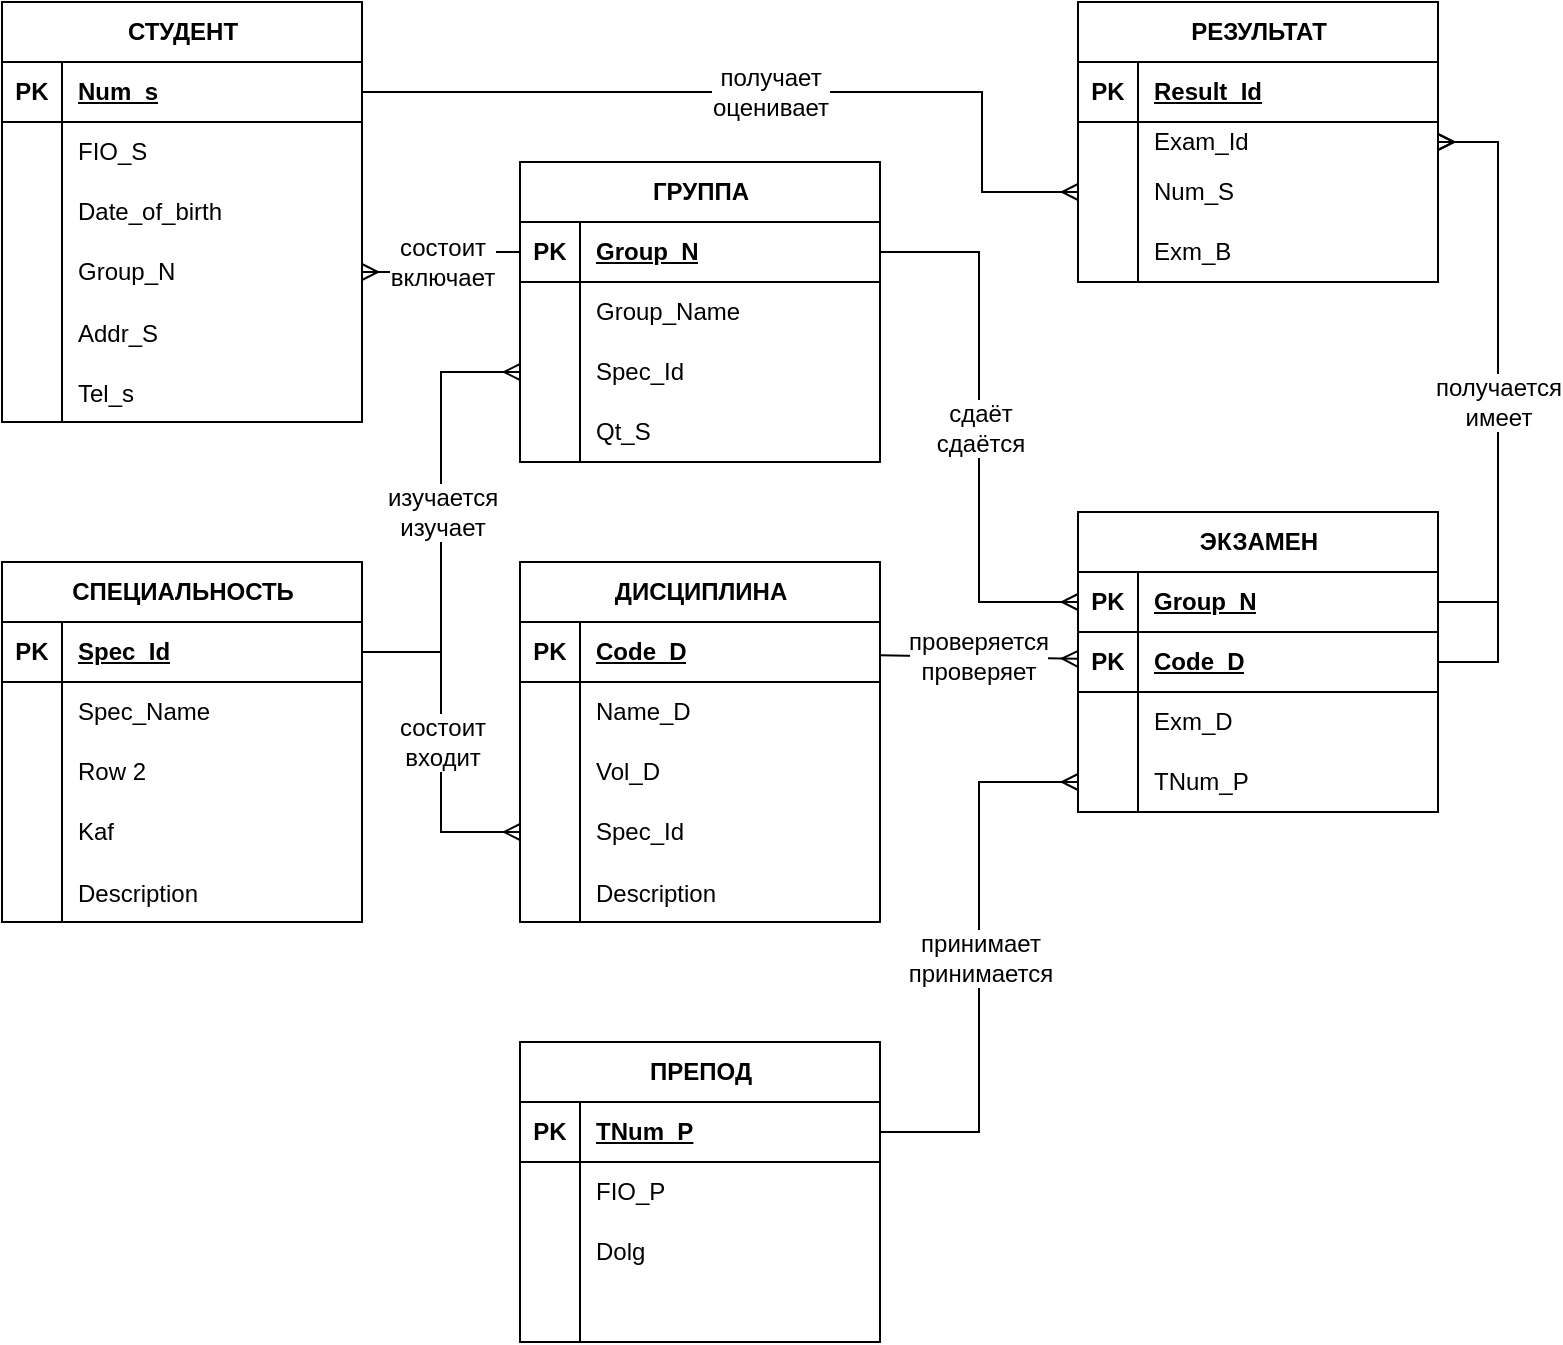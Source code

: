 <mxfile version="24.5.5" type="github">
  <diagram name="Page-1" id="efa7a0a1-bf9b-a30e-e6df-94a7791c09e9">
    <mxGraphModel dx="2074" dy="1180" grid="1" gridSize="10" guides="1" tooltips="1" connect="1" arrows="1" fold="1" page="1" pageScale="1" pageWidth="826" pageHeight="1169" background="none" math="0" shadow="0">
      <root>
        <mxCell id="0" />
        <mxCell id="1" parent="0" />
        <mxCell id="mvYQksA73W_Vx11U6YvL-114" value="СТУДЕНТ" style="shape=table;startSize=30;container=1;collapsible=1;childLayout=tableLayout;fixedRows=1;rowLines=0;fontStyle=1;align=center;resizeLast=1;html=1;" vertex="1" parent="1">
          <mxGeometry x="40" y="80" width="180" height="210" as="geometry" />
        </mxCell>
        <mxCell id="mvYQksA73W_Vx11U6YvL-115" value="" style="shape=tableRow;horizontal=0;startSize=0;swimlaneHead=0;swimlaneBody=0;fillColor=none;collapsible=0;dropTarget=0;points=[[0,0.5],[1,0.5]];portConstraint=eastwest;top=0;left=0;right=0;bottom=1;" vertex="1" parent="mvYQksA73W_Vx11U6YvL-114">
          <mxGeometry y="30" width="180" height="30" as="geometry" />
        </mxCell>
        <mxCell id="mvYQksA73W_Vx11U6YvL-116" value="PK" style="shape=partialRectangle;connectable=0;fillColor=none;top=0;left=0;bottom=0;right=0;fontStyle=1;overflow=hidden;whiteSpace=wrap;html=1;" vertex="1" parent="mvYQksA73W_Vx11U6YvL-115">
          <mxGeometry width="30" height="30" as="geometry">
            <mxRectangle width="30" height="30" as="alternateBounds" />
          </mxGeometry>
        </mxCell>
        <mxCell id="mvYQksA73W_Vx11U6YvL-117" value="Num_s" style="shape=partialRectangle;connectable=0;fillColor=none;top=0;left=0;bottom=0;right=0;align=left;spacingLeft=6;fontStyle=5;overflow=hidden;whiteSpace=wrap;html=1;" vertex="1" parent="mvYQksA73W_Vx11U6YvL-115">
          <mxGeometry x="30" width="150" height="30" as="geometry">
            <mxRectangle width="150" height="30" as="alternateBounds" />
          </mxGeometry>
        </mxCell>
        <mxCell id="mvYQksA73W_Vx11U6YvL-118" value="" style="shape=tableRow;horizontal=0;startSize=0;swimlaneHead=0;swimlaneBody=0;fillColor=none;collapsible=0;dropTarget=0;points=[[0,0.5],[1,0.5]];portConstraint=eastwest;top=0;left=0;right=0;bottom=0;" vertex="1" parent="mvYQksA73W_Vx11U6YvL-114">
          <mxGeometry y="60" width="180" height="30" as="geometry" />
        </mxCell>
        <mxCell id="mvYQksA73W_Vx11U6YvL-119" value="" style="shape=partialRectangle;connectable=0;fillColor=none;top=0;left=0;bottom=0;right=0;editable=1;overflow=hidden;whiteSpace=wrap;html=1;" vertex="1" parent="mvYQksA73W_Vx11U6YvL-118">
          <mxGeometry width="30" height="30" as="geometry">
            <mxRectangle width="30" height="30" as="alternateBounds" />
          </mxGeometry>
        </mxCell>
        <mxCell id="mvYQksA73W_Vx11U6YvL-120" value="FIO_S" style="shape=partialRectangle;connectable=0;fillColor=none;top=0;left=0;bottom=0;right=0;align=left;spacingLeft=6;overflow=hidden;whiteSpace=wrap;html=1;" vertex="1" parent="mvYQksA73W_Vx11U6YvL-118">
          <mxGeometry x="30" width="150" height="30" as="geometry">
            <mxRectangle width="150" height="30" as="alternateBounds" />
          </mxGeometry>
        </mxCell>
        <mxCell id="mvYQksA73W_Vx11U6YvL-121" value="" style="shape=tableRow;horizontal=0;startSize=0;swimlaneHead=0;swimlaneBody=0;fillColor=none;collapsible=0;dropTarget=0;points=[[0,0.5],[1,0.5]];portConstraint=eastwest;top=0;left=0;right=0;bottom=0;" vertex="1" parent="mvYQksA73W_Vx11U6YvL-114">
          <mxGeometry y="90" width="180" height="30" as="geometry" />
        </mxCell>
        <mxCell id="mvYQksA73W_Vx11U6YvL-122" value="" style="shape=partialRectangle;connectable=0;fillColor=none;top=0;left=0;bottom=0;right=0;editable=1;overflow=hidden;whiteSpace=wrap;html=1;" vertex="1" parent="mvYQksA73W_Vx11U6YvL-121">
          <mxGeometry width="30" height="30" as="geometry">
            <mxRectangle width="30" height="30" as="alternateBounds" />
          </mxGeometry>
        </mxCell>
        <mxCell id="mvYQksA73W_Vx11U6YvL-123" value="Date_of_birth" style="shape=partialRectangle;connectable=0;fillColor=none;top=0;left=0;bottom=0;right=0;align=left;spacingLeft=6;overflow=hidden;whiteSpace=wrap;html=1;" vertex="1" parent="mvYQksA73W_Vx11U6YvL-121">
          <mxGeometry x="30" width="150" height="30" as="geometry">
            <mxRectangle width="150" height="30" as="alternateBounds" />
          </mxGeometry>
        </mxCell>
        <mxCell id="mvYQksA73W_Vx11U6YvL-124" value="" style="shape=tableRow;horizontal=0;startSize=0;swimlaneHead=0;swimlaneBody=0;fillColor=none;collapsible=0;dropTarget=0;points=[[0,0.5],[1,0.5]];portConstraint=eastwest;top=0;left=0;right=0;bottom=0;" vertex="1" parent="mvYQksA73W_Vx11U6YvL-114">
          <mxGeometry y="120" width="180" height="30" as="geometry" />
        </mxCell>
        <mxCell id="mvYQksA73W_Vx11U6YvL-125" value="" style="shape=partialRectangle;connectable=0;fillColor=none;top=0;left=0;bottom=0;right=0;editable=1;overflow=hidden;whiteSpace=wrap;html=1;" vertex="1" parent="mvYQksA73W_Vx11U6YvL-124">
          <mxGeometry width="30" height="30" as="geometry">
            <mxRectangle width="30" height="30" as="alternateBounds" />
          </mxGeometry>
        </mxCell>
        <mxCell id="mvYQksA73W_Vx11U6YvL-126" value="Group_N" style="shape=partialRectangle;connectable=0;fillColor=none;top=0;left=0;bottom=0;right=0;align=left;spacingLeft=6;overflow=hidden;whiteSpace=wrap;html=1;" vertex="1" parent="mvYQksA73W_Vx11U6YvL-124">
          <mxGeometry x="30" width="150" height="30" as="geometry">
            <mxRectangle width="150" height="30" as="alternateBounds" />
          </mxGeometry>
        </mxCell>
        <mxCell id="mvYQksA73W_Vx11U6YvL-129" value="" style="shape=tableRow;horizontal=0;startSize=0;swimlaneHead=0;swimlaneBody=0;fillColor=none;collapsible=0;dropTarget=0;points=[[0,0.5],[1,0.5]];portConstraint=eastwest;top=0;left=0;right=0;bottom=0;" vertex="1" parent="mvYQksA73W_Vx11U6YvL-114">
          <mxGeometry y="150" width="180" height="30" as="geometry" />
        </mxCell>
        <mxCell id="mvYQksA73W_Vx11U6YvL-130" value="" style="shape=partialRectangle;connectable=0;fillColor=none;top=0;left=0;bottom=0;right=0;editable=1;overflow=hidden;" vertex="1" parent="mvYQksA73W_Vx11U6YvL-129">
          <mxGeometry width="30" height="30" as="geometry">
            <mxRectangle width="30" height="30" as="alternateBounds" />
          </mxGeometry>
        </mxCell>
        <mxCell id="mvYQksA73W_Vx11U6YvL-131" value="Addr_S" style="shape=partialRectangle;connectable=0;fillColor=none;top=0;left=0;bottom=0;right=0;align=left;spacingLeft=6;overflow=hidden;" vertex="1" parent="mvYQksA73W_Vx11U6YvL-129">
          <mxGeometry x="30" width="150" height="30" as="geometry">
            <mxRectangle width="150" height="30" as="alternateBounds" />
          </mxGeometry>
        </mxCell>
        <mxCell id="mvYQksA73W_Vx11U6YvL-133" value="" style="shape=tableRow;horizontal=0;startSize=0;swimlaneHead=0;swimlaneBody=0;fillColor=none;collapsible=0;dropTarget=0;points=[[0,0.5],[1,0.5]];portConstraint=eastwest;top=0;left=0;right=0;bottom=0;" vertex="1" parent="mvYQksA73W_Vx11U6YvL-114">
          <mxGeometry y="180" width="180" height="30" as="geometry" />
        </mxCell>
        <mxCell id="mvYQksA73W_Vx11U6YvL-134" value="" style="shape=partialRectangle;connectable=0;fillColor=none;top=0;left=0;bottom=0;right=0;editable=1;overflow=hidden;" vertex="1" parent="mvYQksA73W_Vx11U6YvL-133">
          <mxGeometry width="30" height="30" as="geometry">
            <mxRectangle width="30" height="30" as="alternateBounds" />
          </mxGeometry>
        </mxCell>
        <mxCell id="mvYQksA73W_Vx11U6YvL-135" value="Tel_s" style="shape=partialRectangle;connectable=0;fillColor=none;top=0;left=0;bottom=0;right=0;align=left;spacingLeft=6;overflow=hidden;" vertex="1" parent="mvYQksA73W_Vx11U6YvL-133">
          <mxGeometry x="30" width="150" height="30" as="geometry">
            <mxRectangle width="150" height="30" as="alternateBounds" />
          </mxGeometry>
        </mxCell>
        <mxCell id="mvYQksA73W_Vx11U6YvL-137" value="ГРУППА" style="shape=table;startSize=30;container=1;collapsible=1;childLayout=tableLayout;fixedRows=1;rowLines=0;fontStyle=1;align=center;resizeLast=1;html=1;" vertex="1" parent="1">
          <mxGeometry x="299" y="160" width="180" height="150" as="geometry" />
        </mxCell>
        <mxCell id="mvYQksA73W_Vx11U6YvL-138" value="" style="shape=tableRow;horizontal=0;startSize=0;swimlaneHead=0;swimlaneBody=0;fillColor=none;collapsible=0;dropTarget=0;points=[[0,0.5],[1,0.5]];portConstraint=eastwest;top=0;left=0;right=0;bottom=1;" vertex="1" parent="mvYQksA73W_Vx11U6YvL-137">
          <mxGeometry y="30" width="180" height="30" as="geometry" />
        </mxCell>
        <mxCell id="mvYQksA73W_Vx11U6YvL-139" value="PK" style="shape=partialRectangle;connectable=0;fillColor=none;top=0;left=0;bottom=0;right=0;fontStyle=1;overflow=hidden;whiteSpace=wrap;html=1;" vertex="1" parent="mvYQksA73W_Vx11U6YvL-138">
          <mxGeometry width="30" height="30" as="geometry">
            <mxRectangle width="30" height="30" as="alternateBounds" />
          </mxGeometry>
        </mxCell>
        <mxCell id="mvYQksA73W_Vx11U6YvL-140" value="Group_N" style="shape=partialRectangle;connectable=0;fillColor=none;top=0;left=0;bottom=0;right=0;align=left;spacingLeft=6;fontStyle=5;overflow=hidden;whiteSpace=wrap;html=1;" vertex="1" parent="mvYQksA73W_Vx11U6YvL-138">
          <mxGeometry x="30" width="150" height="30" as="geometry">
            <mxRectangle width="150" height="30" as="alternateBounds" />
          </mxGeometry>
        </mxCell>
        <mxCell id="mvYQksA73W_Vx11U6YvL-141" value="" style="shape=tableRow;horizontal=0;startSize=0;swimlaneHead=0;swimlaneBody=0;fillColor=none;collapsible=0;dropTarget=0;points=[[0,0.5],[1,0.5]];portConstraint=eastwest;top=0;left=0;right=0;bottom=0;" vertex="1" parent="mvYQksA73W_Vx11U6YvL-137">
          <mxGeometry y="60" width="180" height="30" as="geometry" />
        </mxCell>
        <mxCell id="mvYQksA73W_Vx11U6YvL-142" value="" style="shape=partialRectangle;connectable=0;fillColor=none;top=0;left=0;bottom=0;right=0;editable=1;overflow=hidden;whiteSpace=wrap;html=1;" vertex="1" parent="mvYQksA73W_Vx11U6YvL-141">
          <mxGeometry width="30" height="30" as="geometry">
            <mxRectangle width="30" height="30" as="alternateBounds" />
          </mxGeometry>
        </mxCell>
        <mxCell id="mvYQksA73W_Vx11U6YvL-143" value="Group_Name" style="shape=partialRectangle;connectable=0;fillColor=none;top=0;left=0;bottom=0;right=0;align=left;spacingLeft=6;overflow=hidden;whiteSpace=wrap;html=1;" vertex="1" parent="mvYQksA73W_Vx11U6YvL-141">
          <mxGeometry x="30" width="150" height="30" as="geometry">
            <mxRectangle width="150" height="30" as="alternateBounds" />
          </mxGeometry>
        </mxCell>
        <mxCell id="mvYQksA73W_Vx11U6YvL-144" value="" style="shape=tableRow;horizontal=0;startSize=0;swimlaneHead=0;swimlaneBody=0;fillColor=none;collapsible=0;dropTarget=0;points=[[0,0.5],[1,0.5]];portConstraint=eastwest;top=0;left=0;right=0;bottom=0;" vertex="1" parent="mvYQksA73W_Vx11U6YvL-137">
          <mxGeometry y="90" width="180" height="30" as="geometry" />
        </mxCell>
        <mxCell id="mvYQksA73W_Vx11U6YvL-145" value="" style="shape=partialRectangle;connectable=0;fillColor=none;top=0;left=0;bottom=0;right=0;editable=1;overflow=hidden;whiteSpace=wrap;html=1;" vertex="1" parent="mvYQksA73W_Vx11U6YvL-144">
          <mxGeometry width="30" height="30" as="geometry">
            <mxRectangle width="30" height="30" as="alternateBounds" />
          </mxGeometry>
        </mxCell>
        <mxCell id="mvYQksA73W_Vx11U6YvL-146" value="Spec_Id" style="shape=partialRectangle;connectable=0;fillColor=none;top=0;left=0;bottom=0;right=0;align=left;spacingLeft=6;overflow=hidden;whiteSpace=wrap;html=1;" vertex="1" parent="mvYQksA73W_Vx11U6YvL-144">
          <mxGeometry x="30" width="150" height="30" as="geometry">
            <mxRectangle width="150" height="30" as="alternateBounds" />
          </mxGeometry>
        </mxCell>
        <mxCell id="mvYQksA73W_Vx11U6YvL-147" value="" style="shape=tableRow;horizontal=0;startSize=0;swimlaneHead=0;swimlaneBody=0;fillColor=none;collapsible=0;dropTarget=0;points=[[0,0.5],[1,0.5]];portConstraint=eastwest;top=0;left=0;right=0;bottom=0;" vertex="1" parent="mvYQksA73W_Vx11U6YvL-137">
          <mxGeometry y="120" width="180" height="30" as="geometry" />
        </mxCell>
        <mxCell id="mvYQksA73W_Vx11U6YvL-148" value="" style="shape=partialRectangle;connectable=0;fillColor=none;top=0;left=0;bottom=0;right=0;editable=1;overflow=hidden;whiteSpace=wrap;html=1;" vertex="1" parent="mvYQksA73W_Vx11U6YvL-147">
          <mxGeometry width="30" height="30" as="geometry">
            <mxRectangle width="30" height="30" as="alternateBounds" />
          </mxGeometry>
        </mxCell>
        <mxCell id="mvYQksA73W_Vx11U6YvL-149" value="Qt_S" style="shape=partialRectangle;connectable=0;fillColor=none;top=0;left=0;bottom=0;right=0;align=left;spacingLeft=6;overflow=hidden;whiteSpace=wrap;html=1;" vertex="1" parent="mvYQksA73W_Vx11U6YvL-147">
          <mxGeometry x="30" width="150" height="30" as="geometry">
            <mxRectangle width="150" height="30" as="alternateBounds" />
          </mxGeometry>
        </mxCell>
        <mxCell id="mvYQksA73W_Vx11U6YvL-150" value="состоит&lt;div&gt;включает&lt;/div&gt;" style="edgeStyle=entityRelationEdgeStyle;fontSize=12;html=1;endArrow=ERmany;rounded=0;" edge="1" parent="1" source="mvYQksA73W_Vx11U6YvL-138" target="mvYQksA73W_Vx11U6YvL-124">
          <mxGeometry width="100" height="100" relative="1" as="geometry">
            <mxPoint x="780" y="530" as="sourcePoint" />
            <mxPoint x="880" y="430" as="targetPoint" />
          </mxGeometry>
        </mxCell>
        <mxCell id="mvYQksA73W_Vx11U6YvL-151" value="СПЕЦИАЛЬНОСТЬ" style="shape=table;startSize=30;container=1;collapsible=1;childLayout=tableLayout;fixedRows=1;rowLines=0;fontStyle=1;align=center;resizeLast=1;html=1;" vertex="1" parent="1">
          <mxGeometry x="40" y="360" width="180" height="180" as="geometry" />
        </mxCell>
        <mxCell id="mvYQksA73W_Vx11U6YvL-152" value="" style="shape=tableRow;horizontal=0;startSize=0;swimlaneHead=0;swimlaneBody=0;fillColor=none;collapsible=0;dropTarget=0;points=[[0,0.5],[1,0.5]];portConstraint=eastwest;top=0;left=0;right=0;bottom=1;" vertex="1" parent="mvYQksA73W_Vx11U6YvL-151">
          <mxGeometry y="30" width="180" height="30" as="geometry" />
        </mxCell>
        <mxCell id="mvYQksA73W_Vx11U6YvL-153" value="PK" style="shape=partialRectangle;connectable=0;fillColor=none;top=0;left=0;bottom=0;right=0;fontStyle=1;overflow=hidden;whiteSpace=wrap;html=1;" vertex="1" parent="mvYQksA73W_Vx11U6YvL-152">
          <mxGeometry width="30" height="30" as="geometry">
            <mxRectangle width="30" height="30" as="alternateBounds" />
          </mxGeometry>
        </mxCell>
        <mxCell id="mvYQksA73W_Vx11U6YvL-154" value="Spec_Id" style="shape=partialRectangle;connectable=0;fillColor=none;top=0;left=0;bottom=0;right=0;align=left;spacingLeft=6;fontStyle=5;overflow=hidden;whiteSpace=wrap;html=1;" vertex="1" parent="mvYQksA73W_Vx11U6YvL-152">
          <mxGeometry x="30" width="150" height="30" as="geometry">
            <mxRectangle width="150" height="30" as="alternateBounds" />
          </mxGeometry>
        </mxCell>
        <mxCell id="mvYQksA73W_Vx11U6YvL-155" value="" style="shape=tableRow;horizontal=0;startSize=0;swimlaneHead=0;swimlaneBody=0;fillColor=none;collapsible=0;dropTarget=0;points=[[0,0.5],[1,0.5]];portConstraint=eastwest;top=0;left=0;right=0;bottom=0;" vertex="1" parent="mvYQksA73W_Vx11U6YvL-151">
          <mxGeometry y="60" width="180" height="30" as="geometry" />
        </mxCell>
        <mxCell id="mvYQksA73W_Vx11U6YvL-156" value="" style="shape=partialRectangle;connectable=0;fillColor=none;top=0;left=0;bottom=0;right=0;editable=1;overflow=hidden;whiteSpace=wrap;html=1;" vertex="1" parent="mvYQksA73W_Vx11U6YvL-155">
          <mxGeometry width="30" height="30" as="geometry">
            <mxRectangle width="30" height="30" as="alternateBounds" />
          </mxGeometry>
        </mxCell>
        <mxCell id="mvYQksA73W_Vx11U6YvL-157" value="Spec_Name" style="shape=partialRectangle;connectable=0;fillColor=none;top=0;left=0;bottom=0;right=0;align=left;spacingLeft=6;overflow=hidden;whiteSpace=wrap;html=1;" vertex="1" parent="mvYQksA73W_Vx11U6YvL-155">
          <mxGeometry x="30" width="150" height="30" as="geometry">
            <mxRectangle width="150" height="30" as="alternateBounds" />
          </mxGeometry>
        </mxCell>
        <mxCell id="mvYQksA73W_Vx11U6YvL-158" value="" style="shape=tableRow;horizontal=0;startSize=0;swimlaneHead=0;swimlaneBody=0;fillColor=none;collapsible=0;dropTarget=0;points=[[0,0.5],[1,0.5]];portConstraint=eastwest;top=0;left=0;right=0;bottom=0;" vertex="1" parent="mvYQksA73W_Vx11U6YvL-151">
          <mxGeometry y="90" width="180" height="30" as="geometry" />
        </mxCell>
        <mxCell id="mvYQksA73W_Vx11U6YvL-159" value="" style="shape=partialRectangle;connectable=0;fillColor=none;top=0;left=0;bottom=0;right=0;editable=1;overflow=hidden;whiteSpace=wrap;html=1;" vertex="1" parent="mvYQksA73W_Vx11U6YvL-158">
          <mxGeometry width="30" height="30" as="geometry">
            <mxRectangle width="30" height="30" as="alternateBounds" />
          </mxGeometry>
        </mxCell>
        <mxCell id="mvYQksA73W_Vx11U6YvL-160" value="Row 2" style="shape=partialRectangle;connectable=0;fillColor=none;top=0;left=0;bottom=0;right=0;align=left;spacingLeft=6;overflow=hidden;whiteSpace=wrap;html=1;" vertex="1" parent="mvYQksA73W_Vx11U6YvL-158">
          <mxGeometry x="30" width="150" height="30" as="geometry">
            <mxRectangle width="150" height="30" as="alternateBounds" />
          </mxGeometry>
        </mxCell>
        <mxCell id="mvYQksA73W_Vx11U6YvL-161" value="" style="shape=tableRow;horizontal=0;startSize=0;swimlaneHead=0;swimlaneBody=0;fillColor=none;collapsible=0;dropTarget=0;points=[[0,0.5],[1,0.5]];portConstraint=eastwest;top=0;left=0;right=0;bottom=0;" vertex="1" parent="mvYQksA73W_Vx11U6YvL-151">
          <mxGeometry y="120" width="180" height="30" as="geometry" />
        </mxCell>
        <mxCell id="mvYQksA73W_Vx11U6YvL-162" value="" style="shape=partialRectangle;connectable=0;fillColor=none;top=0;left=0;bottom=0;right=0;editable=1;overflow=hidden;whiteSpace=wrap;html=1;" vertex="1" parent="mvYQksA73W_Vx11U6YvL-161">
          <mxGeometry width="30" height="30" as="geometry">
            <mxRectangle width="30" height="30" as="alternateBounds" />
          </mxGeometry>
        </mxCell>
        <mxCell id="mvYQksA73W_Vx11U6YvL-163" value="Kaf" style="shape=partialRectangle;connectable=0;fillColor=none;top=0;left=0;bottom=0;right=0;align=left;spacingLeft=6;overflow=hidden;whiteSpace=wrap;html=1;" vertex="1" parent="mvYQksA73W_Vx11U6YvL-161">
          <mxGeometry x="30" width="150" height="30" as="geometry">
            <mxRectangle width="150" height="30" as="alternateBounds" />
          </mxGeometry>
        </mxCell>
        <mxCell id="mvYQksA73W_Vx11U6YvL-165" value="" style="shape=tableRow;horizontal=0;startSize=0;swimlaneHead=0;swimlaneBody=0;fillColor=none;collapsible=0;dropTarget=0;points=[[0,0.5],[1,0.5]];portConstraint=eastwest;top=0;left=0;right=0;bottom=0;" vertex="1" parent="mvYQksA73W_Vx11U6YvL-151">
          <mxGeometry y="150" width="180" height="30" as="geometry" />
        </mxCell>
        <mxCell id="mvYQksA73W_Vx11U6YvL-166" value="" style="shape=partialRectangle;connectable=0;fillColor=none;top=0;left=0;bottom=0;right=0;editable=1;overflow=hidden;" vertex="1" parent="mvYQksA73W_Vx11U6YvL-165">
          <mxGeometry width="30" height="30" as="geometry">
            <mxRectangle width="30" height="30" as="alternateBounds" />
          </mxGeometry>
        </mxCell>
        <mxCell id="mvYQksA73W_Vx11U6YvL-167" value="Description" style="shape=partialRectangle;connectable=0;fillColor=none;top=0;left=0;bottom=0;right=0;align=left;spacingLeft=6;overflow=hidden;" vertex="1" parent="mvYQksA73W_Vx11U6YvL-165">
          <mxGeometry x="30" width="150" height="30" as="geometry">
            <mxRectangle width="150" height="30" as="alternateBounds" />
          </mxGeometry>
        </mxCell>
        <mxCell id="mvYQksA73W_Vx11U6YvL-168" value="изучается&lt;div&gt;изучает&lt;/div&gt;" style="edgeStyle=orthogonalEdgeStyle;fontSize=12;html=1;endArrow=ERmany;rounded=0;" edge="1" parent="1" source="mvYQksA73W_Vx11U6YvL-152" target="mvYQksA73W_Vx11U6YvL-144">
          <mxGeometry width="100" height="100" relative="1" as="geometry">
            <mxPoint x="780" y="530" as="sourcePoint" />
            <mxPoint x="880" y="430" as="targetPoint" />
          </mxGeometry>
        </mxCell>
        <mxCell id="mvYQksA73W_Vx11U6YvL-169" value="ДИСЦИПЛИНА" style="shape=table;startSize=30;container=1;collapsible=1;childLayout=tableLayout;fixedRows=1;rowLines=0;fontStyle=1;align=center;resizeLast=1;html=1;" vertex="1" parent="1">
          <mxGeometry x="299" y="360" width="180" height="180" as="geometry" />
        </mxCell>
        <mxCell id="mvYQksA73W_Vx11U6YvL-170" value="" style="shape=tableRow;horizontal=0;startSize=0;swimlaneHead=0;swimlaneBody=0;fillColor=none;collapsible=0;dropTarget=0;points=[[0,0.5],[1,0.5]];portConstraint=eastwest;top=0;left=0;right=0;bottom=1;" vertex="1" parent="mvYQksA73W_Vx11U6YvL-169">
          <mxGeometry y="30" width="180" height="30" as="geometry" />
        </mxCell>
        <mxCell id="mvYQksA73W_Vx11U6YvL-171" value="PK" style="shape=partialRectangle;connectable=0;fillColor=none;top=0;left=0;bottom=0;right=0;fontStyle=1;overflow=hidden;whiteSpace=wrap;html=1;" vertex="1" parent="mvYQksA73W_Vx11U6YvL-170">
          <mxGeometry width="30" height="30" as="geometry">
            <mxRectangle width="30" height="30" as="alternateBounds" />
          </mxGeometry>
        </mxCell>
        <mxCell id="mvYQksA73W_Vx11U6YvL-172" value="Code_D" style="shape=partialRectangle;connectable=0;fillColor=none;top=0;left=0;bottom=0;right=0;align=left;spacingLeft=6;fontStyle=5;overflow=hidden;whiteSpace=wrap;html=1;" vertex="1" parent="mvYQksA73W_Vx11U6YvL-170">
          <mxGeometry x="30" width="150" height="30" as="geometry">
            <mxRectangle width="150" height="30" as="alternateBounds" />
          </mxGeometry>
        </mxCell>
        <mxCell id="mvYQksA73W_Vx11U6YvL-173" value="" style="shape=tableRow;horizontal=0;startSize=0;swimlaneHead=0;swimlaneBody=0;fillColor=none;collapsible=0;dropTarget=0;points=[[0,0.5],[1,0.5]];portConstraint=eastwest;top=0;left=0;right=0;bottom=0;" vertex="1" parent="mvYQksA73W_Vx11U6YvL-169">
          <mxGeometry y="60" width="180" height="30" as="geometry" />
        </mxCell>
        <mxCell id="mvYQksA73W_Vx11U6YvL-174" value="" style="shape=partialRectangle;connectable=0;fillColor=none;top=0;left=0;bottom=0;right=0;editable=1;overflow=hidden;whiteSpace=wrap;html=1;" vertex="1" parent="mvYQksA73W_Vx11U6YvL-173">
          <mxGeometry width="30" height="30" as="geometry">
            <mxRectangle width="30" height="30" as="alternateBounds" />
          </mxGeometry>
        </mxCell>
        <mxCell id="mvYQksA73W_Vx11U6YvL-175" value="Name_D" style="shape=partialRectangle;connectable=0;fillColor=none;top=0;left=0;bottom=0;right=0;align=left;spacingLeft=6;overflow=hidden;whiteSpace=wrap;html=1;" vertex="1" parent="mvYQksA73W_Vx11U6YvL-173">
          <mxGeometry x="30" width="150" height="30" as="geometry">
            <mxRectangle width="150" height="30" as="alternateBounds" />
          </mxGeometry>
        </mxCell>
        <mxCell id="mvYQksA73W_Vx11U6YvL-176" value="" style="shape=tableRow;horizontal=0;startSize=0;swimlaneHead=0;swimlaneBody=0;fillColor=none;collapsible=0;dropTarget=0;points=[[0,0.5],[1,0.5]];portConstraint=eastwest;top=0;left=0;right=0;bottom=0;" vertex="1" parent="mvYQksA73W_Vx11U6YvL-169">
          <mxGeometry y="90" width="180" height="30" as="geometry" />
        </mxCell>
        <mxCell id="mvYQksA73W_Vx11U6YvL-177" value="" style="shape=partialRectangle;connectable=0;fillColor=none;top=0;left=0;bottom=0;right=0;editable=1;overflow=hidden;whiteSpace=wrap;html=1;" vertex="1" parent="mvYQksA73W_Vx11U6YvL-176">
          <mxGeometry width="30" height="30" as="geometry">
            <mxRectangle width="30" height="30" as="alternateBounds" />
          </mxGeometry>
        </mxCell>
        <mxCell id="mvYQksA73W_Vx11U6YvL-178" value="Vol_D" style="shape=partialRectangle;connectable=0;fillColor=none;top=0;left=0;bottom=0;right=0;align=left;spacingLeft=6;overflow=hidden;whiteSpace=wrap;html=1;" vertex="1" parent="mvYQksA73W_Vx11U6YvL-176">
          <mxGeometry x="30" width="150" height="30" as="geometry">
            <mxRectangle width="150" height="30" as="alternateBounds" />
          </mxGeometry>
        </mxCell>
        <mxCell id="mvYQksA73W_Vx11U6YvL-179" value="" style="shape=tableRow;horizontal=0;startSize=0;swimlaneHead=0;swimlaneBody=0;fillColor=none;collapsible=0;dropTarget=0;points=[[0,0.5],[1,0.5]];portConstraint=eastwest;top=0;left=0;right=0;bottom=0;" vertex="1" parent="mvYQksA73W_Vx11U6YvL-169">
          <mxGeometry y="120" width="180" height="30" as="geometry" />
        </mxCell>
        <mxCell id="mvYQksA73W_Vx11U6YvL-180" value="" style="shape=partialRectangle;connectable=0;fillColor=none;top=0;left=0;bottom=0;right=0;editable=1;overflow=hidden;whiteSpace=wrap;html=1;" vertex="1" parent="mvYQksA73W_Vx11U6YvL-179">
          <mxGeometry width="30" height="30" as="geometry">
            <mxRectangle width="30" height="30" as="alternateBounds" />
          </mxGeometry>
        </mxCell>
        <mxCell id="mvYQksA73W_Vx11U6YvL-181" value="Spec_Id" style="shape=partialRectangle;connectable=0;fillColor=none;top=0;left=0;bottom=0;right=0;align=left;spacingLeft=6;overflow=hidden;whiteSpace=wrap;html=1;" vertex="1" parent="mvYQksA73W_Vx11U6YvL-179">
          <mxGeometry x="30" width="150" height="30" as="geometry">
            <mxRectangle width="150" height="30" as="alternateBounds" />
          </mxGeometry>
        </mxCell>
        <mxCell id="mvYQksA73W_Vx11U6YvL-183" value="" style="shape=tableRow;horizontal=0;startSize=0;swimlaneHead=0;swimlaneBody=0;fillColor=none;collapsible=0;dropTarget=0;points=[[0,0.5],[1,0.5]];portConstraint=eastwest;top=0;left=0;right=0;bottom=0;" vertex="1" parent="mvYQksA73W_Vx11U6YvL-169">
          <mxGeometry y="150" width="180" height="30" as="geometry" />
        </mxCell>
        <mxCell id="mvYQksA73W_Vx11U6YvL-184" value="" style="shape=partialRectangle;connectable=0;fillColor=none;top=0;left=0;bottom=0;right=0;editable=1;overflow=hidden;" vertex="1" parent="mvYQksA73W_Vx11U6YvL-183">
          <mxGeometry width="30" height="30" as="geometry">
            <mxRectangle width="30" height="30" as="alternateBounds" />
          </mxGeometry>
        </mxCell>
        <mxCell id="mvYQksA73W_Vx11U6YvL-185" value="Description" style="shape=partialRectangle;connectable=0;fillColor=none;top=0;left=0;bottom=0;right=0;align=left;spacingLeft=6;overflow=hidden;" vertex="1" parent="mvYQksA73W_Vx11U6YvL-183">
          <mxGeometry x="30" width="150" height="30" as="geometry">
            <mxRectangle width="150" height="30" as="alternateBounds" />
          </mxGeometry>
        </mxCell>
        <mxCell id="mvYQksA73W_Vx11U6YvL-186" value="состоит&lt;div&gt;входит&lt;/div&gt;" style="edgeStyle=orthogonalEdgeStyle;fontSize=12;html=1;endArrow=ERmany;rounded=0;" edge="1" parent="1" source="mvYQksA73W_Vx11U6YvL-152" target="mvYQksA73W_Vx11U6YvL-179">
          <mxGeometry width="100" height="100" relative="1" as="geometry">
            <mxPoint x="780" y="530" as="sourcePoint" />
            <mxPoint x="880" y="430" as="targetPoint" />
          </mxGeometry>
        </mxCell>
        <mxCell id="mvYQksA73W_Vx11U6YvL-187" value="ПРЕПОД" style="shape=table;startSize=30;container=1;collapsible=1;childLayout=tableLayout;fixedRows=1;rowLines=0;fontStyle=1;align=center;resizeLast=1;html=1;" vertex="1" parent="1">
          <mxGeometry x="299" y="600" width="180" height="150" as="geometry" />
        </mxCell>
        <mxCell id="mvYQksA73W_Vx11U6YvL-188" value="" style="shape=tableRow;horizontal=0;startSize=0;swimlaneHead=0;swimlaneBody=0;fillColor=none;collapsible=0;dropTarget=0;points=[[0,0.5],[1,0.5]];portConstraint=eastwest;top=0;left=0;right=0;bottom=1;" vertex="1" parent="mvYQksA73W_Vx11U6YvL-187">
          <mxGeometry y="30" width="180" height="30" as="geometry" />
        </mxCell>
        <mxCell id="mvYQksA73W_Vx11U6YvL-189" value="PK" style="shape=partialRectangle;connectable=0;fillColor=none;top=0;left=0;bottom=0;right=0;fontStyle=1;overflow=hidden;whiteSpace=wrap;html=1;" vertex="1" parent="mvYQksA73W_Vx11U6YvL-188">
          <mxGeometry width="30" height="30" as="geometry">
            <mxRectangle width="30" height="30" as="alternateBounds" />
          </mxGeometry>
        </mxCell>
        <mxCell id="mvYQksA73W_Vx11U6YvL-190" value="TNum_P" style="shape=partialRectangle;connectable=0;fillColor=none;top=0;left=0;bottom=0;right=0;align=left;spacingLeft=6;fontStyle=5;overflow=hidden;whiteSpace=wrap;html=1;" vertex="1" parent="mvYQksA73W_Vx11U6YvL-188">
          <mxGeometry x="30" width="150" height="30" as="geometry">
            <mxRectangle width="150" height="30" as="alternateBounds" />
          </mxGeometry>
        </mxCell>
        <mxCell id="mvYQksA73W_Vx11U6YvL-191" value="" style="shape=tableRow;horizontal=0;startSize=0;swimlaneHead=0;swimlaneBody=0;fillColor=none;collapsible=0;dropTarget=0;points=[[0,0.5],[1,0.5]];portConstraint=eastwest;top=0;left=0;right=0;bottom=0;" vertex="1" parent="mvYQksA73W_Vx11U6YvL-187">
          <mxGeometry y="60" width="180" height="30" as="geometry" />
        </mxCell>
        <mxCell id="mvYQksA73W_Vx11U6YvL-192" value="" style="shape=partialRectangle;connectable=0;fillColor=none;top=0;left=0;bottom=0;right=0;editable=1;overflow=hidden;whiteSpace=wrap;html=1;" vertex="1" parent="mvYQksA73W_Vx11U6YvL-191">
          <mxGeometry width="30" height="30" as="geometry">
            <mxRectangle width="30" height="30" as="alternateBounds" />
          </mxGeometry>
        </mxCell>
        <mxCell id="mvYQksA73W_Vx11U6YvL-193" value="FIO_P" style="shape=partialRectangle;connectable=0;fillColor=none;top=0;left=0;bottom=0;right=0;align=left;spacingLeft=6;overflow=hidden;whiteSpace=wrap;html=1;" vertex="1" parent="mvYQksA73W_Vx11U6YvL-191">
          <mxGeometry x="30" width="150" height="30" as="geometry">
            <mxRectangle width="150" height="30" as="alternateBounds" />
          </mxGeometry>
        </mxCell>
        <mxCell id="mvYQksA73W_Vx11U6YvL-194" value="" style="shape=tableRow;horizontal=0;startSize=0;swimlaneHead=0;swimlaneBody=0;fillColor=none;collapsible=0;dropTarget=0;points=[[0,0.5],[1,0.5]];portConstraint=eastwest;top=0;left=0;right=0;bottom=0;" vertex="1" parent="mvYQksA73W_Vx11U6YvL-187">
          <mxGeometry y="90" width="180" height="30" as="geometry" />
        </mxCell>
        <mxCell id="mvYQksA73W_Vx11U6YvL-195" value="" style="shape=partialRectangle;connectable=0;fillColor=none;top=0;left=0;bottom=0;right=0;editable=1;overflow=hidden;whiteSpace=wrap;html=1;" vertex="1" parent="mvYQksA73W_Vx11U6YvL-194">
          <mxGeometry width="30" height="30" as="geometry">
            <mxRectangle width="30" height="30" as="alternateBounds" />
          </mxGeometry>
        </mxCell>
        <mxCell id="mvYQksA73W_Vx11U6YvL-196" value="Dolg" style="shape=partialRectangle;connectable=0;fillColor=none;top=0;left=0;bottom=0;right=0;align=left;spacingLeft=6;overflow=hidden;whiteSpace=wrap;html=1;" vertex="1" parent="mvYQksA73W_Vx11U6YvL-194">
          <mxGeometry x="30" width="150" height="30" as="geometry">
            <mxRectangle width="150" height="30" as="alternateBounds" />
          </mxGeometry>
        </mxCell>
        <mxCell id="mvYQksA73W_Vx11U6YvL-197" value="" style="shape=tableRow;horizontal=0;startSize=0;swimlaneHead=0;swimlaneBody=0;fillColor=none;collapsible=0;dropTarget=0;points=[[0,0.5],[1,0.5]];portConstraint=eastwest;top=0;left=0;right=0;bottom=0;" vertex="1" parent="mvYQksA73W_Vx11U6YvL-187">
          <mxGeometry y="120" width="180" height="30" as="geometry" />
        </mxCell>
        <mxCell id="mvYQksA73W_Vx11U6YvL-198" value="" style="shape=partialRectangle;connectable=0;fillColor=none;top=0;left=0;bottom=0;right=0;editable=1;overflow=hidden;whiteSpace=wrap;html=1;" vertex="1" parent="mvYQksA73W_Vx11U6YvL-197">
          <mxGeometry width="30" height="30" as="geometry">
            <mxRectangle width="30" height="30" as="alternateBounds" />
          </mxGeometry>
        </mxCell>
        <mxCell id="mvYQksA73W_Vx11U6YvL-199" value="" style="shape=partialRectangle;connectable=0;fillColor=none;top=0;left=0;bottom=0;right=0;align=left;spacingLeft=6;overflow=hidden;whiteSpace=wrap;html=1;" vertex="1" parent="mvYQksA73W_Vx11U6YvL-197">
          <mxGeometry x="30" width="150" height="30" as="geometry">
            <mxRectangle width="150" height="30" as="alternateBounds" />
          </mxGeometry>
        </mxCell>
        <mxCell id="mvYQksA73W_Vx11U6YvL-200" value="РЕЗУЛЬТАТ" style="shape=table;startSize=30;container=1;collapsible=1;childLayout=tableLayout;fixedRows=1;rowLines=0;fontStyle=1;align=center;resizeLast=1;html=1;" vertex="1" parent="1">
          <mxGeometry x="578" y="80" width="180" height="140" as="geometry" />
        </mxCell>
        <mxCell id="mvYQksA73W_Vx11U6YvL-201" value="" style="shape=tableRow;horizontal=0;startSize=0;swimlaneHead=0;swimlaneBody=0;fillColor=none;collapsible=0;dropTarget=0;points=[[0,0.5],[1,0.5]];portConstraint=eastwest;top=0;left=0;right=0;bottom=1;" vertex="1" parent="mvYQksA73W_Vx11U6YvL-200">
          <mxGeometry y="30" width="180" height="30" as="geometry" />
        </mxCell>
        <mxCell id="mvYQksA73W_Vx11U6YvL-202" value="PK" style="shape=partialRectangle;connectable=0;fillColor=none;top=0;left=0;bottom=0;right=0;fontStyle=1;overflow=hidden;whiteSpace=wrap;html=1;" vertex="1" parent="mvYQksA73W_Vx11U6YvL-201">
          <mxGeometry width="30" height="30" as="geometry">
            <mxRectangle width="30" height="30" as="alternateBounds" />
          </mxGeometry>
        </mxCell>
        <mxCell id="mvYQksA73W_Vx11U6YvL-203" value="Result_Id" style="shape=partialRectangle;connectable=0;fillColor=none;top=0;left=0;bottom=0;right=0;align=left;spacingLeft=6;fontStyle=5;overflow=hidden;whiteSpace=wrap;html=1;" vertex="1" parent="mvYQksA73W_Vx11U6YvL-201">
          <mxGeometry x="30" width="150" height="30" as="geometry">
            <mxRectangle width="150" height="30" as="alternateBounds" />
          </mxGeometry>
        </mxCell>
        <mxCell id="mvYQksA73W_Vx11U6YvL-204" value="" style="shape=tableRow;horizontal=0;startSize=0;swimlaneHead=0;swimlaneBody=0;fillColor=none;collapsible=0;dropTarget=0;points=[[0,0.5],[1,0.5]];portConstraint=eastwest;top=0;left=0;right=0;bottom=0;" vertex="1" parent="mvYQksA73W_Vx11U6YvL-200">
          <mxGeometry y="60" width="180" height="20" as="geometry" />
        </mxCell>
        <mxCell id="mvYQksA73W_Vx11U6YvL-205" value="" style="shape=partialRectangle;connectable=0;fillColor=none;top=0;left=0;bottom=0;right=0;editable=1;overflow=hidden;whiteSpace=wrap;html=1;" vertex="1" parent="mvYQksA73W_Vx11U6YvL-204">
          <mxGeometry width="30" height="20" as="geometry">
            <mxRectangle width="30" height="20" as="alternateBounds" />
          </mxGeometry>
        </mxCell>
        <mxCell id="mvYQksA73W_Vx11U6YvL-206" value="Exam_Id" style="shape=partialRectangle;connectable=0;fillColor=none;top=0;left=0;bottom=0;right=0;align=left;spacingLeft=6;overflow=hidden;whiteSpace=wrap;html=1;" vertex="1" parent="mvYQksA73W_Vx11U6YvL-204">
          <mxGeometry x="30" width="150" height="20" as="geometry">
            <mxRectangle width="150" height="20" as="alternateBounds" />
          </mxGeometry>
        </mxCell>
        <mxCell id="mvYQksA73W_Vx11U6YvL-207" value="" style="shape=tableRow;horizontal=0;startSize=0;swimlaneHead=0;swimlaneBody=0;fillColor=none;collapsible=0;dropTarget=0;points=[[0,0.5],[1,0.5]];portConstraint=eastwest;top=0;left=0;right=0;bottom=0;" vertex="1" parent="mvYQksA73W_Vx11U6YvL-200">
          <mxGeometry y="80" width="180" height="30" as="geometry" />
        </mxCell>
        <mxCell id="mvYQksA73W_Vx11U6YvL-208" value="" style="shape=partialRectangle;connectable=0;fillColor=none;top=0;left=0;bottom=0;right=0;editable=1;overflow=hidden;whiteSpace=wrap;html=1;" vertex="1" parent="mvYQksA73W_Vx11U6YvL-207">
          <mxGeometry width="30" height="30" as="geometry">
            <mxRectangle width="30" height="30" as="alternateBounds" />
          </mxGeometry>
        </mxCell>
        <mxCell id="mvYQksA73W_Vx11U6YvL-209" value="Num_S" style="shape=partialRectangle;connectable=0;fillColor=none;top=0;left=0;bottom=0;right=0;align=left;spacingLeft=6;overflow=hidden;whiteSpace=wrap;html=1;" vertex="1" parent="mvYQksA73W_Vx11U6YvL-207">
          <mxGeometry x="30" width="150" height="30" as="geometry">
            <mxRectangle width="150" height="30" as="alternateBounds" />
          </mxGeometry>
        </mxCell>
        <mxCell id="mvYQksA73W_Vx11U6YvL-210" value="" style="shape=tableRow;horizontal=0;startSize=0;swimlaneHead=0;swimlaneBody=0;fillColor=none;collapsible=0;dropTarget=0;points=[[0,0.5],[1,0.5]];portConstraint=eastwest;top=0;left=0;right=0;bottom=0;" vertex="1" parent="mvYQksA73W_Vx11U6YvL-200">
          <mxGeometry y="110" width="180" height="30" as="geometry" />
        </mxCell>
        <mxCell id="mvYQksA73W_Vx11U6YvL-211" value="" style="shape=partialRectangle;connectable=0;fillColor=none;top=0;left=0;bottom=0;right=0;editable=1;overflow=hidden;whiteSpace=wrap;html=1;" vertex="1" parent="mvYQksA73W_Vx11U6YvL-210">
          <mxGeometry width="30" height="30" as="geometry">
            <mxRectangle width="30" height="30" as="alternateBounds" />
          </mxGeometry>
        </mxCell>
        <mxCell id="mvYQksA73W_Vx11U6YvL-212" value="Exm_B" style="shape=partialRectangle;connectable=0;fillColor=none;top=0;left=0;bottom=0;right=0;align=left;spacingLeft=6;overflow=hidden;whiteSpace=wrap;html=1;" vertex="1" parent="mvYQksA73W_Vx11U6YvL-210">
          <mxGeometry x="30" width="150" height="30" as="geometry">
            <mxRectangle width="150" height="30" as="alternateBounds" />
          </mxGeometry>
        </mxCell>
        <mxCell id="mvYQksA73W_Vx11U6YvL-213" value="получает&lt;div&gt;оценивает&lt;/div&gt;" style="fontSize=12;html=1;endArrow=ERmany;rounded=0;edgeStyle=orthogonalEdgeStyle;" edge="1" parent="1" source="mvYQksA73W_Vx11U6YvL-115" target="mvYQksA73W_Vx11U6YvL-207">
          <mxGeometry width="100" height="100" relative="1" as="geometry">
            <mxPoint x="780" y="530" as="sourcePoint" />
            <mxPoint x="880" y="430" as="targetPoint" />
            <Array as="points">
              <mxPoint x="530" y="125" />
              <mxPoint x="530" y="175" />
            </Array>
          </mxGeometry>
        </mxCell>
        <mxCell id="mvYQksA73W_Vx11U6YvL-214" value="ЭКЗАМЕН" style="shape=table;startSize=30;container=1;collapsible=1;childLayout=tableLayout;fixedRows=1;rowLines=0;fontStyle=1;align=center;resizeLast=1;html=1;" vertex="1" parent="1">
          <mxGeometry x="578" y="335" width="180" height="150" as="geometry" />
        </mxCell>
        <mxCell id="mvYQksA73W_Vx11U6YvL-215" value="" style="shape=tableRow;horizontal=0;startSize=0;swimlaneHead=0;swimlaneBody=0;fillColor=none;collapsible=0;dropTarget=0;points=[[0,0.5],[1,0.5]];portConstraint=eastwest;top=0;left=0;right=0;bottom=1;" vertex="1" parent="mvYQksA73W_Vx11U6YvL-214">
          <mxGeometry y="30" width="180" height="30" as="geometry" />
        </mxCell>
        <mxCell id="mvYQksA73W_Vx11U6YvL-216" value="PK" style="shape=partialRectangle;connectable=0;fillColor=none;top=0;left=0;bottom=0;right=0;fontStyle=1;overflow=hidden;whiteSpace=wrap;html=1;" vertex="1" parent="mvYQksA73W_Vx11U6YvL-215">
          <mxGeometry width="30" height="30" as="geometry">
            <mxRectangle width="30" height="30" as="alternateBounds" />
          </mxGeometry>
        </mxCell>
        <mxCell id="mvYQksA73W_Vx11U6YvL-217" value="Group_N" style="shape=partialRectangle;connectable=0;fillColor=none;top=0;left=0;bottom=0;right=0;align=left;spacingLeft=6;fontStyle=5;overflow=hidden;whiteSpace=wrap;html=1;" vertex="1" parent="mvYQksA73W_Vx11U6YvL-215">
          <mxGeometry x="30" width="150" height="30" as="geometry">
            <mxRectangle width="150" height="30" as="alternateBounds" />
          </mxGeometry>
        </mxCell>
        <mxCell id="mvYQksA73W_Vx11U6YvL-228" value="" style="shape=tableRow;horizontal=0;startSize=0;swimlaneHead=0;swimlaneBody=0;fillColor=none;collapsible=0;dropTarget=0;points=[[0,0.5],[1,0.5]];portConstraint=eastwest;top=0;left=0;right=0;bottom=1;" vertex="1" parent="mvYQksA73W_Vx11U6YvL-214">
          <mxGeometry y="60" width="180" height="30" as="geometry" />
        </mxCell>
        <mxCell id="mvYQksA73W_Vx11U6YvL-229" value="PK" style="shape=partialRectangle;connectable=0;fillColor=none;top=0;left=0;bottom=0;right=0;fontStyle=1;overflow=hidden;whiteSpace=wrap;html=1;" vertex="1" parent="mvYQksA73W_Vx11U6YvL-228">
          <mxGeometry width="30" height="30" as="geometry">
            <mxRectangle width="30" height="30" as="alternateBounds" />
          </mxGeometry>
        </mxCell>
        <mxCell id="mvYQksA73W_Vx11U6YvL-230" value="Code_D" style="shape=partialRectangle;connectable=0;fillColor=none;top=0;left=0;bottom=0;right=0;align=left;spacingLeft=6;fontStyle=5;overflow=hidden;whiteSpace=wrap;html=1;" vertex="1" parent="mvYQksA73W_Vx11U6YvL-228">
          <mxGeometry x="30" width="150" height="30" as="geometry">
            <mxRectangle width="150" height="30" as="alternateBounds" />
          </mxGeometry>
        </mxCell>
        <mxCell id="mvYQksA73W_Vx11U6YvL-221" value="" style="shape=tableRow;horizontal=0;startSize=0;swimlaneHead=0;swimlaneBody=0;fillColor=none;collapsible=0;dropTarget=0;points=[[0,0.5],[1,0.5]];portConstraint=eastwest;top=0;left=0;right=0;bottom=0;" vertex="1" parent="mvYQksA73W_Vx11U6YvL-214">
          <mxGeometry y="90" width="180" height="30" as="geometry" />
        </mxCell>
        <mxCell id="mvYQksA73W_Vx11U6YvL-222" value="" style="shape=partialRectangle;connectable=0;fillColor=none;top=0;left=0;bottom=0;right=0;editable=1;overflow=hidden;whiteSpace=wrap;html=1;" vertex="1" parent="mvYQksA73W_Vx11U6YvL-221">
          <mxGeometry width="30" height="30" as="geometry">
            <mxRectangle width="30" height="30" as="alternateBounds" />
          </mxGeometry>
        </mxCell>
        <mxCell id="mvYQksA73W_Vx11U6YvL-223" value="Exm_D" style="shape=partialRectangle;connectable=0;fillColor=none;top=0;left=0;bottom=0;right=0;align=left;spacingLeft=6;overflow=hidden;whiteSpace=wrap;html=1;" vertex="1" parent="mvYQksA73W_Vx11U6YvL-221">
          <mxGeometry x="30" width="150" height="30" as="geometry">
            <mxRectangle width="150" height="30" as="alternateBounds" />
          </mxGeometry>
        </mxCell>
        <mxCell id="mvYQksA73W_Vx11U6YvL-224" value="" style="shape=tableRow;horizontal=0;startSize=0;swimlaneHead=0;swimlaneBody=0;fillColor=none;collapsible=0;dropTarget=0;points=[[0,0.5],[1,0.5]];portConstraint=eastwest;top=0;left=0;right=0;bottom=0;" vertex="1" parent="mvYQksA73W_Vx11U6YvL-214">
          <mxGeometry y="120" width="180" height="30" as="geometry" />
        </mxCell>
        <mxCell id="mvYQksA73W_Vx11U6YvL-225" value="" style="shape=partialRectangle;connectable=0;fillColor=none;top=0;left=0;bottom=0;right=0;editable=1;overflow=hidden;whiteSpace=wrap;html=1;" vertex="1" parent="mvYQksA73W_Vx11U6YvL-224">
          <mxGeometry width="30" height="30" as="geometry">
            <mxRectangle width="30" height="30" as="alternateBounds" />
          </mxGeometry>
        </mxCell>
        <mxCell id="mvYQksA73W_Vx11U6YvL-226" value="TNum_P" style="shape=partialRectangle;connectable=0;fillColor=none;top=0;left=0;bottom=0;right=0;align=left;spacingLeft=6;overflow=hidden;whiteSpace=wrap;html=1;" vertex="1" parent="mvYQksA73W_Vx11U6YvL-224">
          <mxGeometry x="30" width="150" height="30" as="geometry">
            <mxRectangle width="150" height="30" as="alternateBounds" />
          </mxGeometry>
        </mxCell>
        <mxCell id="mvYQksA73W_Vx11U6YvL-231" value="принимает&lt;div&gt;принимается&lt;/div&gt;" style="edgeStyle=orthogonalEdgeStyle;fontSize=12;html=1;endArrow=ERmany;rounded=0;" edge="1" parent="1" source="mvYQksA73W_Vx11U6YvL-188" target="mvYQksA73W_Vx11U6YvL-224">
          <mxGeometry width="100" height="100" relative="1" as="geometry">
            <mxPoint x="780" y="530" as="sourcePoint" />
            <mxPoint x="880" y="430" as="targetPoint" />
          </mxGeometry>
        </mxCell>
        <mxCell id="mvYQksA73W_Vx11U6YvL-232" value="сдаёт&lt;div&gt;сдаётся&lt;/div&gt;" style="fontSize=12;html=1;endArrow=ERmany;rounded=0;edgeStyle=orthogonalEdgeStyle;" edge="1" parent="1" source="mvYQksA73W_Vx11U6YvL-138" target="mvYQksA73W_Vx11U6YvL-215">
          <mxGeometry width="100" height="100" relative="1" as="geometry">
            <mxPoint x="780" y="530" as="sourcePoint" />
            <mxPoint x="670" y="260" as="targetPoint" />
          </mxGeometry>
        </mxCell>
        <mxCell id="mvYQksA73W_Vx11U6YvL-233" value="проверяется&lt;div&gt;проверяет&lt;/div&gt;" style="fontSize=12;html=1;endArrow=ERmany;rounded=0;" edge="1" parent="1" source="mvYQksA73W_Vx11U6YvL-170" target="mvYQksA73W_Vx11U6YvL-228">
          <mxGeometry width="100" height="100" relative="1" as="geometry">
            <mxPoint x="780" y="530" as="sourcePoint" />
            <mxPoint x="880" y="430" as="targetPoint" />
          </mxGeometry>
        </mxCell>
        <mxCell id="mvYQksA73W_Vx11U6YvL-234" value="" style="edgeStyle=entityRelationEdgeStyle;fontSize=12;html=1;endArrow=ERmany;rounded=0;" edge="1" parent="1" source="mvYQksA73W_Vx11U6YvL-215" target="mvYQksA73W_Vx11U6YvL-204">
          <mxGeometry width="100" height="100" relative="1" as="geometry">
            <mxPoint x="780" y="530" as="sourcePoint" />
            <mxPoint x="880" y="430" as="targetPoint" />
          </mxGeometry>
        </mxCell>
        <mxCell id="mvYQksA73W_Vx11U6YvL-235" value="получается&lt;div&gt;имеет&lt;/div&gt;" style="edgeStyle=entityRelationEdgeStyle;fontSize=12;html=1;endArrow=ERmany;rounded=0;" edge="1" parent="1" source="mvYQksA73W_Vx11U6YvL-228" target="mvYQksA73W_Vx11U6YvL-204">
          <mxGeometry width="100" height="100" relative="1" as="geometry">
            <mxPoint x="780" y="530" as="sourcePoint" />
            <mxPoint x="880" y="430" as="targetPoint" />
          </mxGeometry>
        </mxCell>
      </root>
    </mxGraphModel>
  </diagram>
</mxfile>
